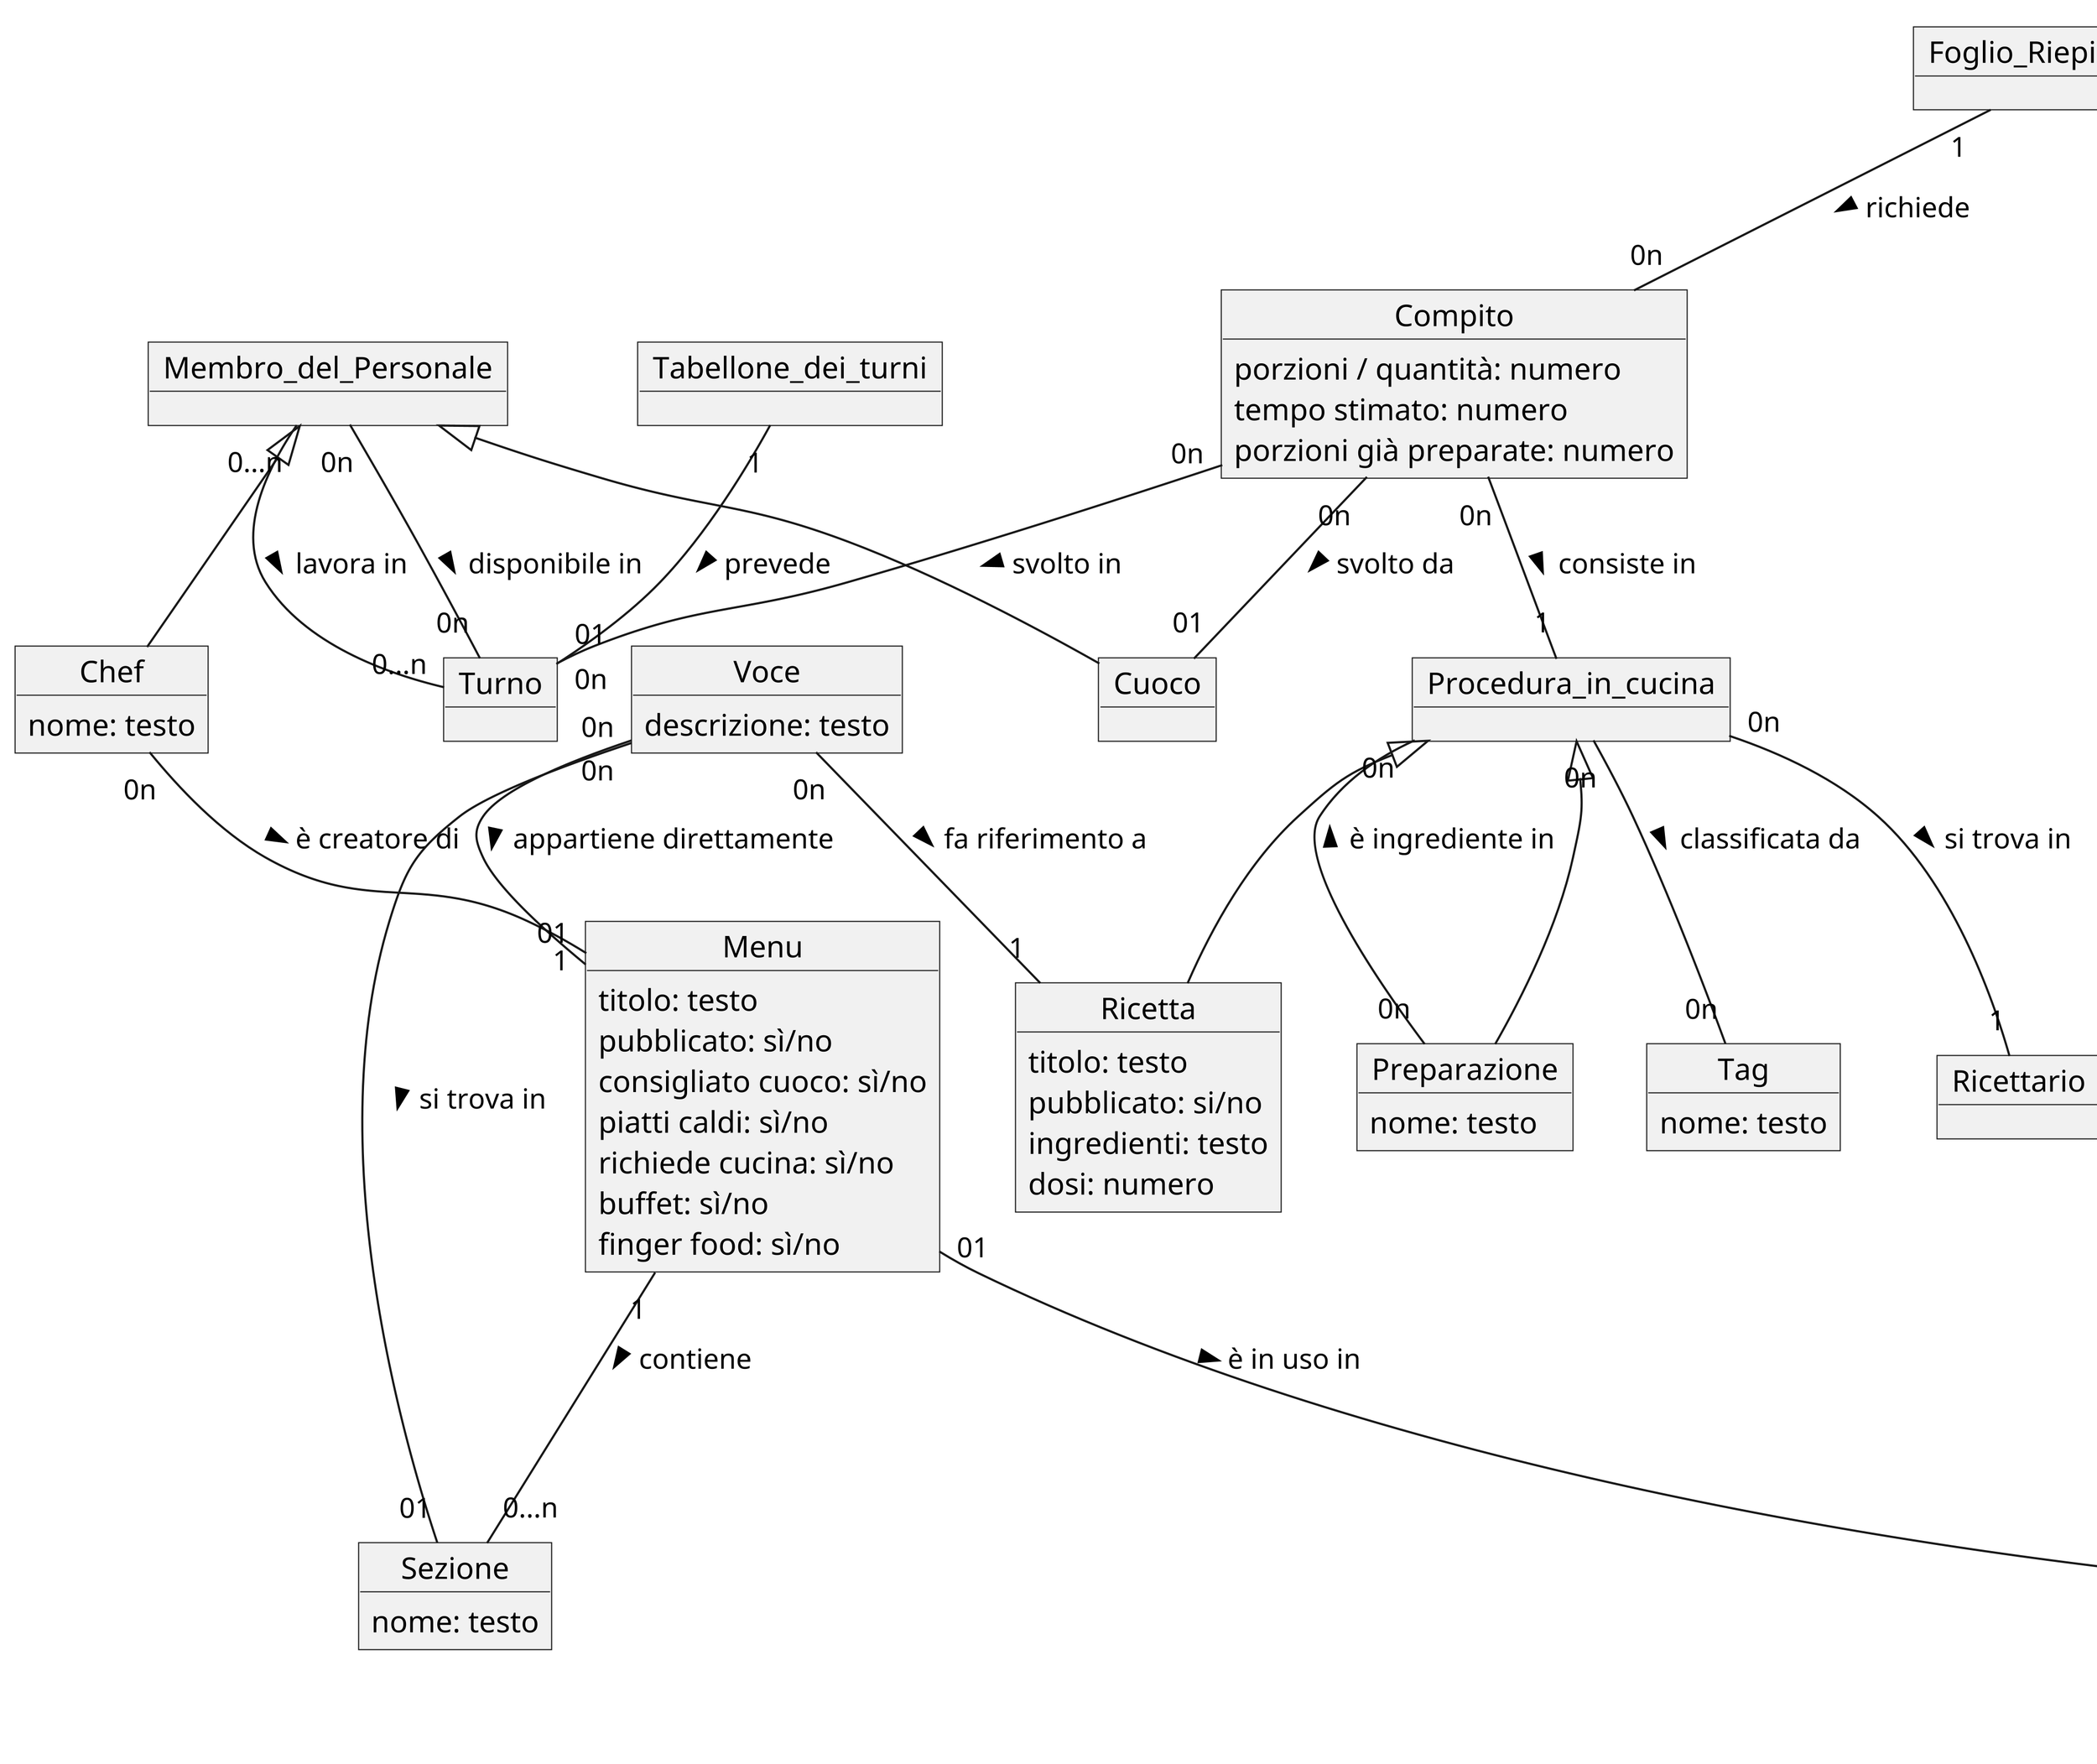 

@startuml mdd

' skinparam linetype ortho
' skinparam linetype ortho
skinparam dpi 400


object Menu {
    titolo: testo
    pubblicato: sì/no

    consigliato cuoco: sì/no
    piatti caldi: sì/no
    richiede cucina: sì/no
    buffet: sì/no
    finger food: sì/no
}
object Sezione {
    nome: testo
}
object Voce {
    descrizione: testo
}
object Evento {
    titolo: testo
    note: testo
    penale: sì/no
    annullato: sì/no
    terminato: sì/no
    in corso: sì/no
}
object Chef {
    nome: testo
}
object Cuoco
object Membro_del_Personale
object Foglio_Riepilogativo
object Ricetta {
    titolo: testo
    pubblicato: si/no
    ingredienti: testo
    dosi: numero
}
object Scheda {
    data: data
    luogo: testo
    numero partecipanti: numero
}
object Preparazione{
    nome: testo
}
object Procedura_in_cucina
object Turno
object Tabellone_dei_turni
object Tag {
    nome: testo
}
object Ricettario
object Compito {
    porzioni / quantità: numero
    tempo stimato: numero
    porzioni già preparate: numero
}
object Passo {
    dettaglio
}




Procedura_in_cucina <|-- Ricetta
Procedura_in_cucina <|-- Preparazione
Membro_del_Personale <|-- Cuoco
Membro_del_Personale <|-- Chef
Menu "1" -- "0...n" Sezione : contiene >
Menu "01" -- "0n" Evento : è in uso in >
Chef "0n" -- "1" Menu : è creatore di >
Voce "0n" -- "01" Menu : appartiene direttamente > 
Voce "0n" -- "01" Sezione : si trova in >
Voce "0n" -- "1" Ricetta : fa riferimento a >
Foglio_Riepilogativo "01" -- "1" Evento : si riferisce a >
Scheda "1" -- "1" Evento : è associata a >
Membro_del_Personale "0...n" -- "0...n" Turno : lavora in >
Tabellone_dei_turni  "1" -- "0n" Turno: prevede >
Preparazione  "0n" -- "0n" Procedura_in_cucina : è ingrediente in >
Procedura_in_cucina  "0n" -- "0n"  Tag : classificata da >
Procedura_in_cucina  "0n" -- "1" Ricettario : si trova in >
Compito "0n" -- "1" Procedura_in_cucina : consiste in >
Foglio_Riepilogativo "1" -- "0n" Compito : richiede >
Compito "0n" -- "01" Cuoco : svolto da >
Compito "0n" -- "01" Turno : svolto in >
Membro_del_Personale "0n" -- "0n" Turno : disponibile in >

@enduml